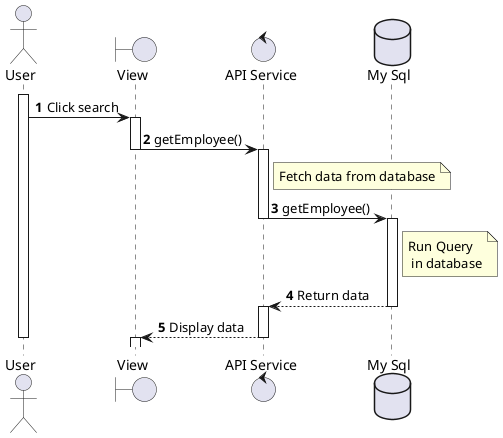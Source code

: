 @startuml sequenceDiagram_Employee_getData
actor User
boundary "View" as View
control "API Service" as APIService
database "My Sql" as DB

autonumber
activate User
User -> View : Click search
activate View
View -> APIService : getEmployee()
deactivate View
activate APIService
note right of APIService: Fetch data from database
APIService -> DB : getEmployee()
deactivate APIService
activate DB
note right of DB: Run Query \n in database
DB --> APIService : Return data
deactivate DB
activate APIService
APIService --> View --++: Display data
deactivate APIService
deactivate User
@enduml
